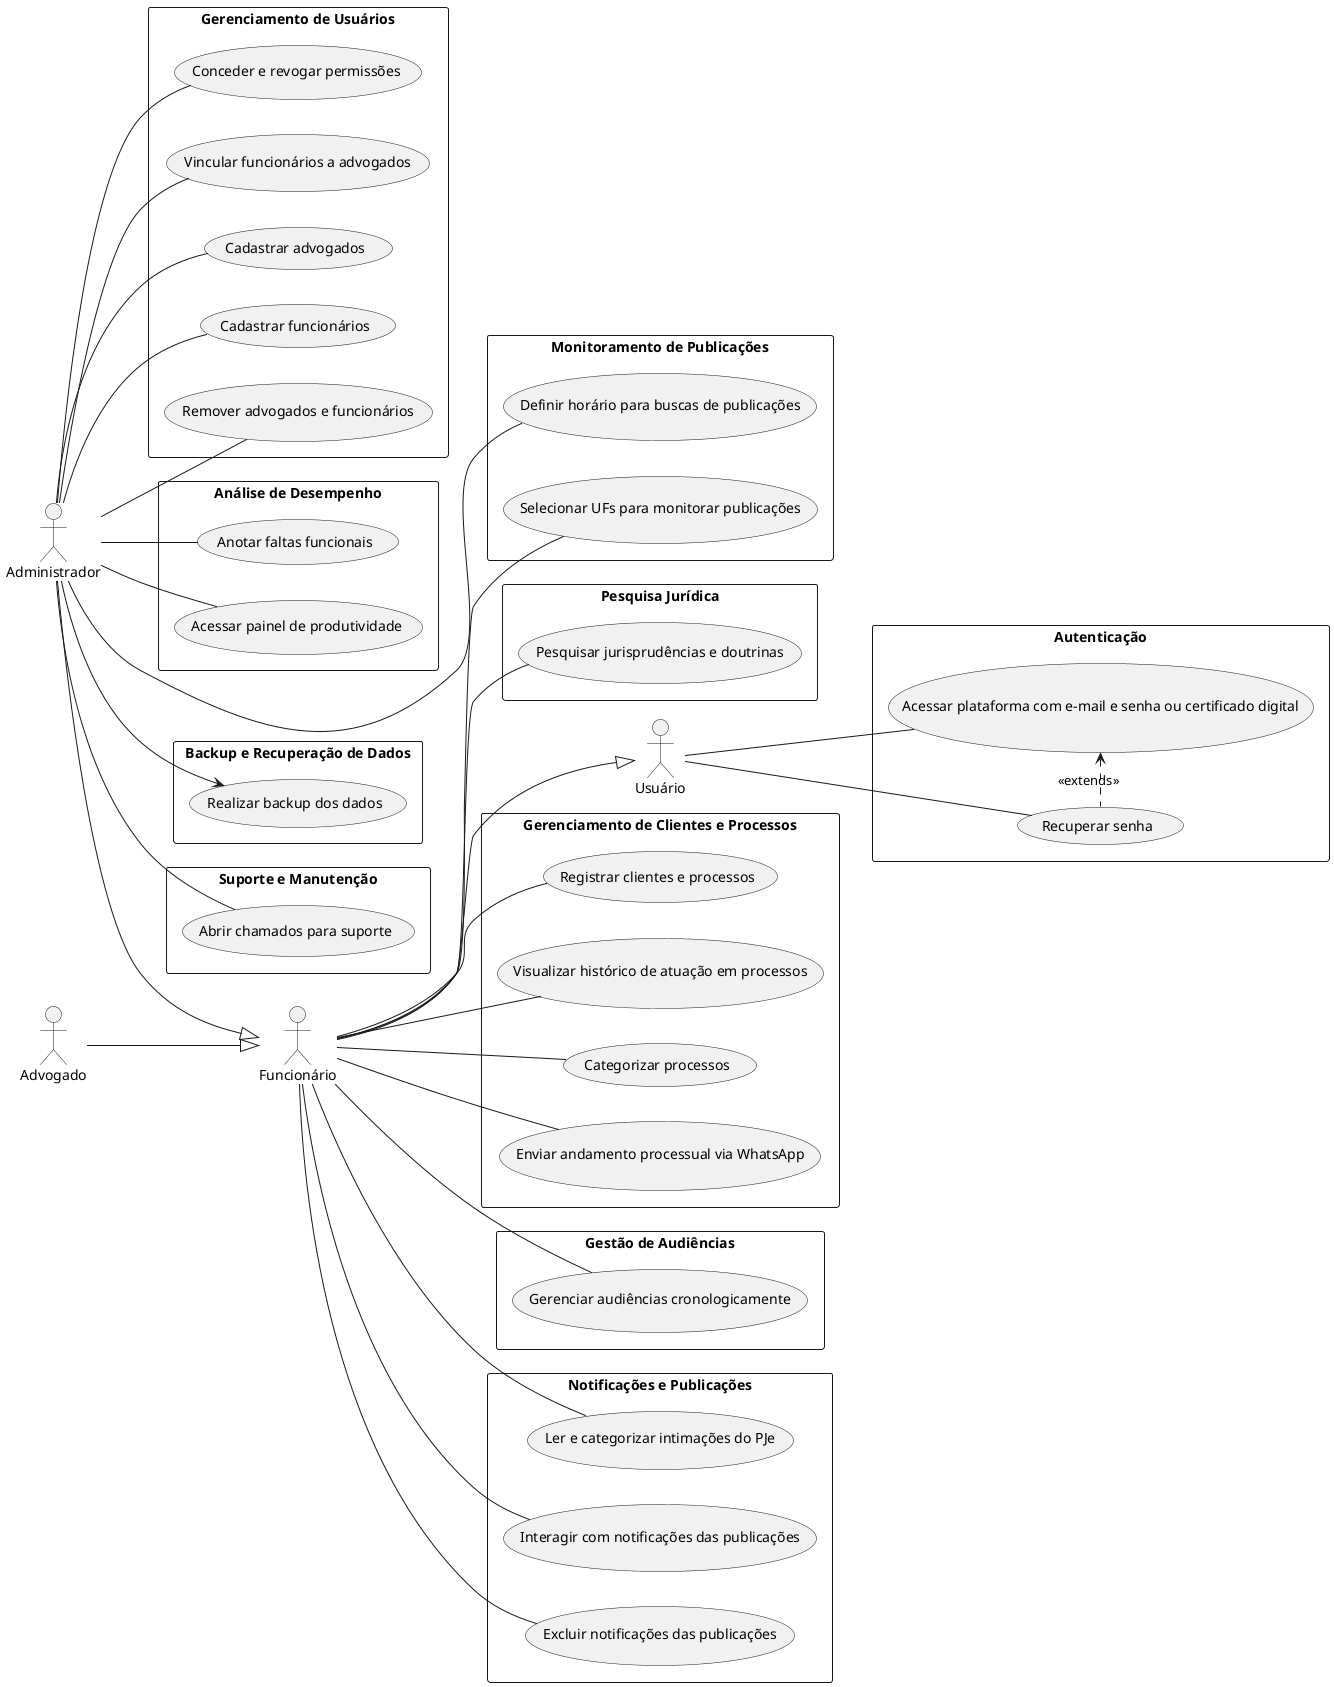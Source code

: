@startuml
left to right direction
skinparam packageStyle rect

' Definição dos atores e hierarquia
actor "Usuário" as Usuario
actor "Funcionário" as Funcionario
actor "Advogado" as Advogado
actor "Administrador" as Administrador

Funcionario --|> Usuario
Advogado --|> Funcionario
Administrador --|> Funcionario

' Pacotes de casos de uso
package "Autenticação" {
    Usuario -- (Acessar plataforma com e-mail e senha ou certificado digital)
    Usuario -- (Recuperar senha)
    (Acessar plataforma com e-mail e senha ou certificado digital)<. (Recuperar senha) : <<extends>>
}

package "Gerenciamento de Usuários" {
    Administrador -- (Cadastrar advogados)
    Administrador -- (Cadastrar funcionários)
    Administrador -- (Remover advogados e funcionários)
    Administrador -- (Conceder e revogar permissões)
    Administrador -- (Vincular funcionários a advogados)
}

package "Monitoramento de Publicações" {
    Funcionario -- (Selecionar UFs para monitorar publicações)
    Administrador -- (Definir horário para buscas de publicações)
}

package "Gerenciamento de Clientes e Processos" {
    Funcionario -- (Registrar clientes e processos)
    Funcionario -- (Visualizar histórico de atuação em processos)
    Funcionario -- (Categorizar processos)
    Funcionario -- (Enviar andamento processual via WhatsApp)
}

package "Gestão de Audiências" {
    Funcionario -- (Gerenciar audiências cronologicamente)
}

package "Notificações e Publicações" {
    Funcionario -- (Ler e categorizar intimações do PJe)
    Funcionario -- (Interagir com notificações das publicações)
    Funcionario -- (Excluir notificações das publicações)
}

package "Backup e Recuperação de Dados" {
    Administrador --> (Realizar backup dos dados)
}

package "Pesquisa Jurídica" {
    Funcionario -- (Pesquisar jurisprudências e doutrinas)
}

package "Suporte e Manutenção" {
    Administrador -- (Abrir chamados para suporte)
}

package "Análise de Desempenho" {
    Administrador -- (Acessar painel de produtividade)
    Administrador -- (Anotar faltas funcionais)
}
@enduml